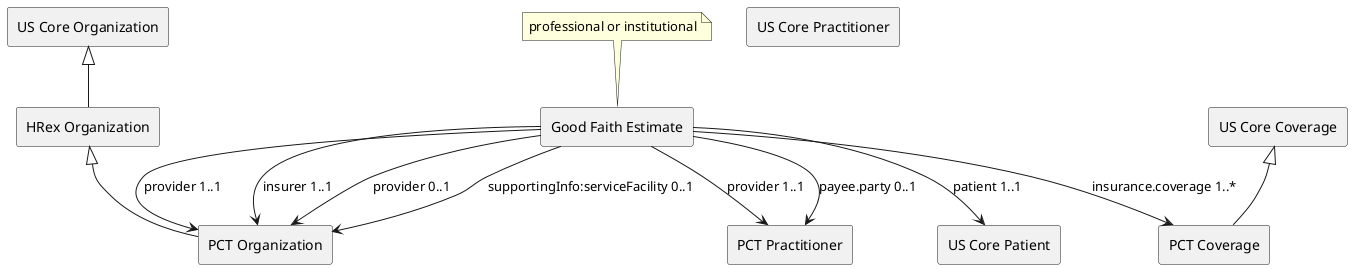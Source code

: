 @startuml
    agent "PCT Organization" as pctorganization
    agent "HRex Organization" as hrexorganization
    agent "US Core Organization" as uscoreorganization
    agent "PCT Practitioner" as pctpractitioner
    agent "US Core Practitioner" as uscorepractitioner
    agent "PCT Coverage" as pctcoverage
    agent "US Core Coverage" as uscorecoverage
    agent "US Core Patient" as uscorepatient
    agent "Good Faith Estimate" as gfe
	note top: professional or institutional
    uscorecoverage <|-- pctcoverage
    uscoreorganization <|-- hrexorganization
    hrexorganization <|-- pctorganization
	gfe --> uscorepatient: "patient 1..1"
	gfe --> pctcoverage: "insurance.coverage 1..*"
	gfe --> pctpractitioner: "provider 1..1"
	gfe --> pctorganization: "provider 1..1"
	gfe --> pctorganization: "insurer 1..1"
	gfe --> pctpractitioner: "payee.party 0..1"
	gfe --> pctorganization: "provider 0..1"
	gfe --> pctorganization: "supportingInfo:serviceFacility 0..1"
@enduml
